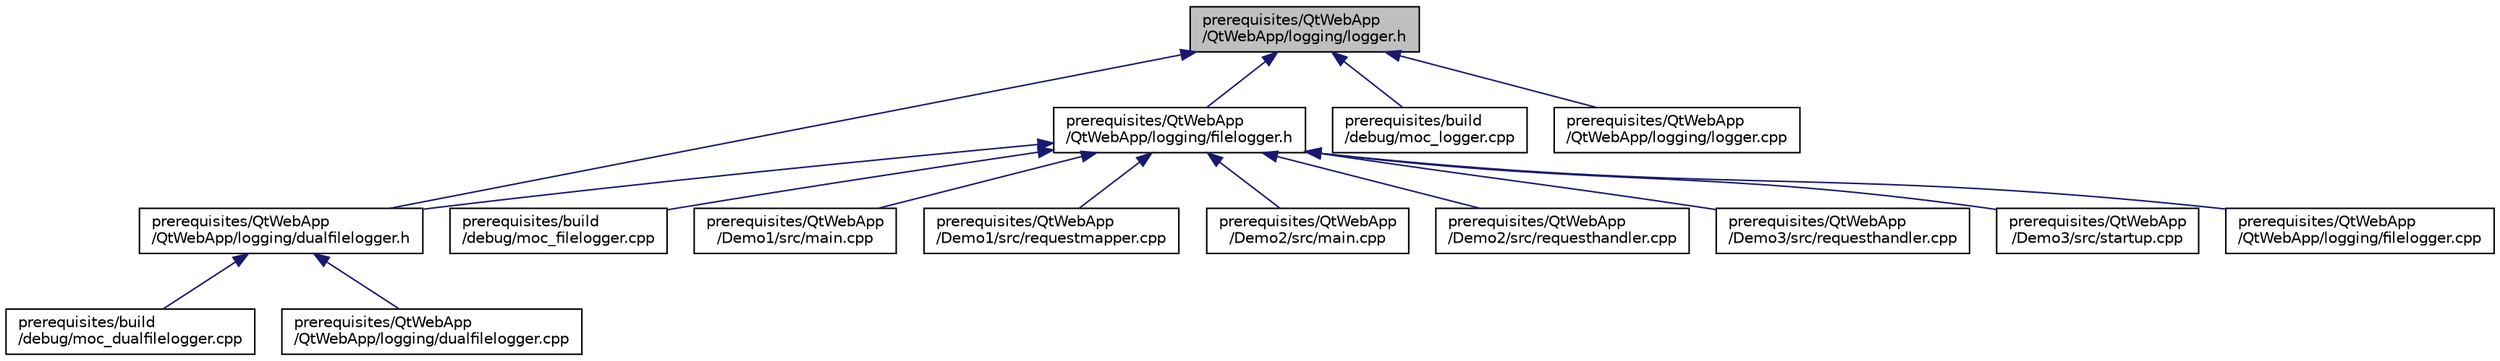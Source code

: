 digraph "prerequisites/QtWebApp/QtWebApp/logging/logger.h"
{
  edge [fontname="Helvetica",fontsize="10",labelfontname="Helvetica",labelfontsize="10"];
  node [fontname="Helvetica",fontsize="10",shape=record];
  Node10 [label="prerequisites/QtWebApp\l/QtWebApp/logging/logger.h",height=0.2,width=0.4,color="black", fillcolor="grey75", style="filled", fontcolor="black"];
  Node10 -> Node11 [dir="back",color="midnightblue",fontsize="10",style="solid",fontname="Helvetica"];
  Node11 [label="prerequisites/QtWebApp\l/QtWebApp/logging/dualfilelogger.h",height=0.2,width=0.4,color="black", fillcolor="white", style="filled",URL="$dualfilelogger_8h.html"];
  Node11 -> Node12 [dir="back",color="midnightblue",fontsize="10",style="solid",fontname="Helvetica"];
  Node12 [label="prerequisites/build\l/debug/moc_dualfilelogger.cpp",height=0.2,width=0.4,color="black", fillcolor="white", style="filled",URL="$moc__dualfilelogger_8cpp_source.html"];
  Node11 -> Node13 [dir="back",color="midnightblue",fontsize="10",style="solid",fontname="Helvetica"];
  Node13 [label="prerequisites/QtWebApp\l/QtWebApp/logging/dualfilelogger.cpp",height=0.2,width=0.4,color="black", fillcolor="white", style="filled",URL="$dualfilelogger_8cpp.html"];
  Node10 -> Node14 [dir="back",color="midnightblue",fontsize="10",style="solid",fontname="Helvetica"];
  Node14 [label="prerequisites/QtWebApp\l/QtWebApp/logging/filelogger.h",height=0.2,width=0.4,color="black", fillcolor="white", style="filled",URL="$filelogger_8h.html"];
  Node14 -> Node11 [dir="back",color="midnightblue",fontsize="10",style="solid",fontname="Helvetica"];
  Node14 -> Node15 [dir="back",color="midnightblue",fontsize="10",style="solid",fontname="Helvetica"];
  Node15 [label="prerequisites/build\l/debug/moc_filelogger.cpp",height=0.2,width=0.4,color="black", fillcolor="white", style="filled",URL="$moc__filelogger_8cpp_source.html"];
  Node14 -> Node16 [dir="back",color="midnightblue",fontsize="10",style="solid",fontname="Helvetica"];
  Node16 [label="prerequisites/QtWebApp\l/Demo1/src/main.cpp",height=0.2,width=0.4,color="black", fillcolor="white", style="filled",URL="$prerequisites_2_qt_web_app_2_demo1_2src_2main_8cpp.html"];
  Node14 -> Node17 [dir="back",color="midnightblue",fontsize="10",style="solid",fontname="Helvetica"];
  Node17 [label="prerequisites/QtWebApp\l/Demo1/src/requestmapper.cpp",height=0.2,width=0.4,color="black", fillcolor="white", style="filled",URL="$requestmapper_8cpp.html"];
  Node14 -> Node18 [dir="back",color="midnightblue",fontsize="10",style="solid",fontname="Helvetica"];
  Node18 [label="prerequisites/QtWebApp\l/Demo2/src/main.cpp",height=0.2,width=0.4,color="black", fillcolor="white", style="filled",URL="$prerequisites_2_qt_web_app_2_demo2_2src_2main_8cpp.html"];
  Node14 -> Node19 [dir="back",color="midnightblue",fontsize="10",style="solid",fontname="Helvetica"];
  Node19 [label="prerequisites/QtWebApp\l/Demo2/src/requesthandler.cpp",height=0.2,width=0.4,color="black", fillcolor="white", style="filled",URL="$_demo2_2src_2requesthandler_8cpp.html"];
  Node14 -> Node20 [dir="back",color="midnightblue",fontsize="10",style="solid",fontname="Helvetica"];
  Node20 [label="prerequisites/QtWebApp\l/Demo3/src/requesthandler.cpp",height=0.2,width=0.4,color="black", fillcolor="white", style="filled",URL="$_demo3_2src_2requesthandler_8cpp.html"];
  Node14 -> Node21 [dir="back",color="midnightblue",fontsize="10",style="solid",fontname="Helvetica"];
  Node21 [label="prerequisites/QtWebApp\l/Demo3/src/startup.cpp",height=0.2,width=0.4,color="black", fillcolor="white", style="filled",URL="$startup_8cpp.html"];
  Node14 -> Node22 [dir="back",color="midnightblue",fontsize="10",style="solid",fontname="Helvetica"];
  Node22 [label="prerequisites/QtWebApp\l/QtWebApp/logging/filelogger.cpp",height=0.2,width=0.4,color="black", fillcolor="white", style="filled",URL="$filelogger_8cpp.html"];
  Node10 -> Node23 [dir="back",color="midnightblue",fontsize="10",style="solid",fontname="Helvetica"];
  Node23 [label="prerequisites/build\l/debug/moc_logger.cpp",height=0.2,width=0.4,color="black", fillcolor="white", style="filled",URL="$moc__logger_8cpp_source.html"];
  Node10 -> Node24 [dir="back",color="midnightblue",fontsize="10",style="solid",fontname="Helvetica"];
  Node24 [label="prerequisites/QtWebApp\l/QtWebApp/logging/logger.cpp",height=0.2,width=0.4,color="black", fillcolor="white", style="filled",URL="$logger_8cpp.html"];
}
